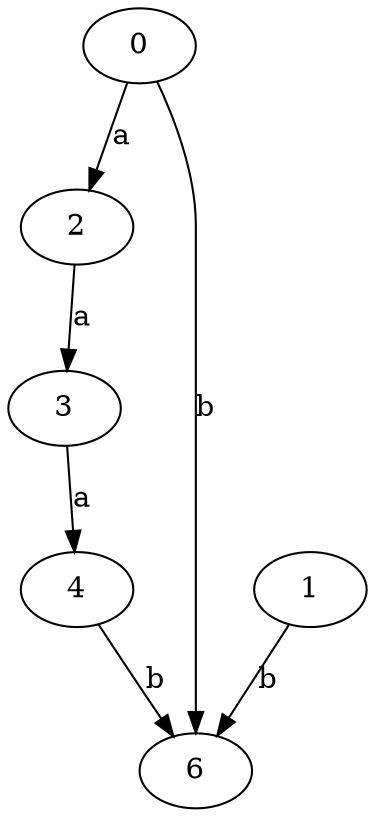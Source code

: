 strict digraph  {
2;
3;
4;
6;
0;
1;
2 -> 3  [label=a];
3 -> 4  [label=a];
4 -> 6  [label=b];
0 -> 2  [label=a];
0 -> 6  [label=b];
1 -> 6  [label=b];
}
